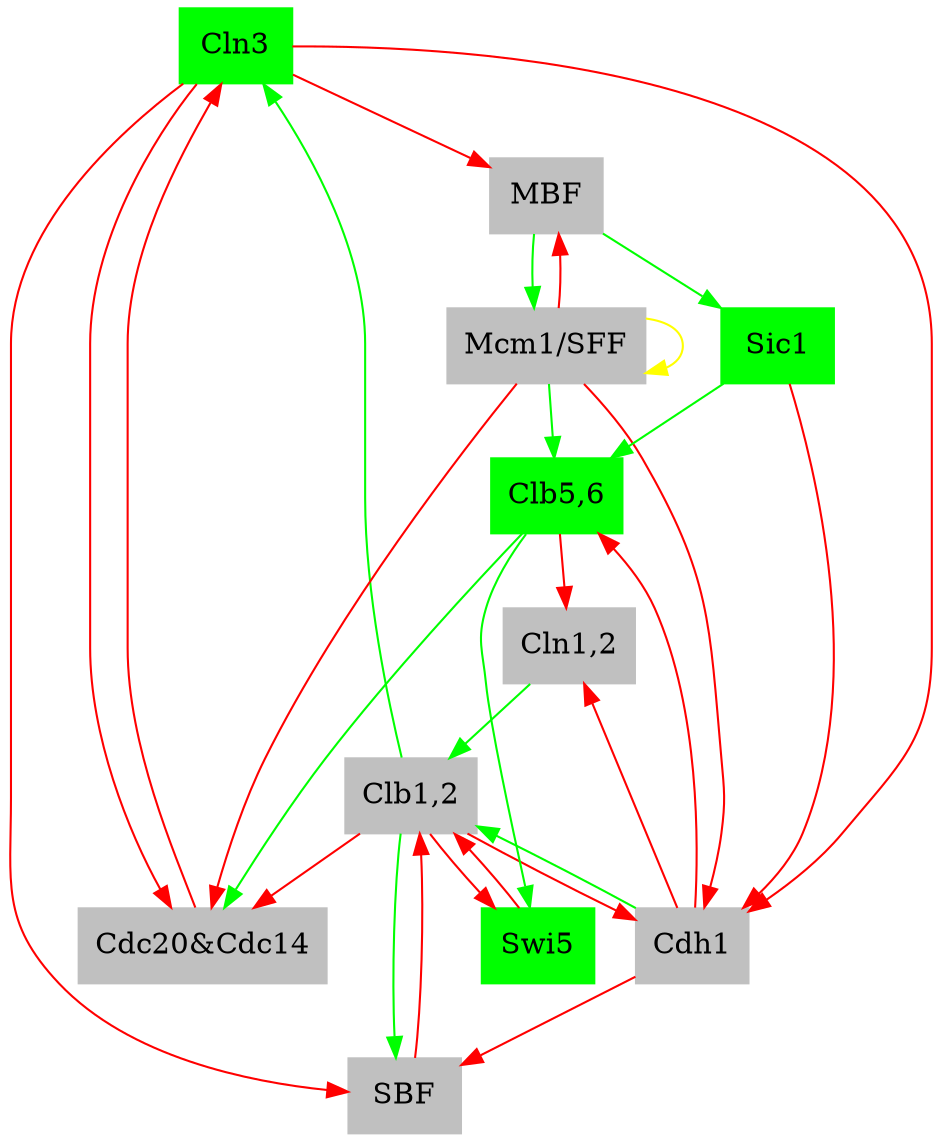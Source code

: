 digraph 10000101100  {
"Cln3" [shape=box, color=green, style=filled];
	edge [color=green]; 
	"Clb1,2" -> "Cln3";
	edge [color=red]; 
	"Cdc20&Cdc14" -> "Cln3";
"MBF" [shape=box, color=gray, style=filled];
	edge [color=red]; 
	"Cln3" -> "MBF";
	"Mcm1/SFF" -> "MBF";
"SBF" [shape=box, color=gray, style=filled];
	edge [color=green]; 
	"Clb1,2" -> "SBF";
	edge [color=red]; 
	"Cdh1" -> "SBF";
	"Cln3" -> "SBF";
"Cln1,2" [shape=box, color=gray, style=filled];
	edge [color=red]; 
	"Cdh1" -> "Cln1,2";
	"Clb5,6" -> "Cln1,2";
"Cdh1" [shape=box, color=gray, style=filled];
	edge [color=red]; 
	"Clb1,2" -> "Cdh1";
	"Cln3" -> "Cdh1";
	"Mcm1/SFF" -> "Cdh1";
	"Sic1" -> "Cdh1";
"Swi5" [shape=box, color=green, style=filled];
	edge [color=green]; 
	"Clb5,6" -> "Swi5";
	edge [color=red]; 
	"Clb1,2" -> "Swi5";
"Cdc20&Cdc14" [shape=box, color=gray, style=filled];
	edge [color=green]; 
	"Clb5,6" -> "Cdc20&Cdc14";
	edge [color=red]; 
	"Clb1,2" -> "Cdc20&Cdc14";
	"Cln3" -> "Cdc20&Cdc14";
	"Mcm1/SFF" -> "Cdc20&Cdc14";
"Clb5,6" [shape=box, color=green, style=filled];
	edge [color=green]; 
	"Mcm1/SFF" -> "Clb5,6";
	"Sic1" -> "Clb5,6";
	edge [color=red]; 
	"Cdh1" -> "Clb5,6";
"Sic1" [shape=box, color=green, style=filled];
	edge [color=green]; 
	"MBF" -> "Sic1";
"Clb1,2" [shape=box, color=gray, style=filled];
	edge [color=green]; 
	"Cdh1" -> "Clb1,2";
	"Cln1,2" -> "Clb1,2";
	edge [color=red]; 
	"SBF" -> "Clb1,2";
	"Swi5" -> "Clb1,2";
"Mcm1/SFF" [shape=box, color=gray, style=filled];
	edge [color=yellow]; 
	"Mcm1/SFF" -> "Mcm1/SFF";
	edge [color=green]; 
	"MBF" -> "Mcm1/SFF";

}